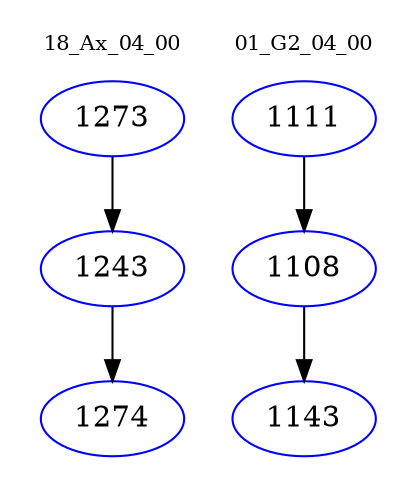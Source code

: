 digraph{
subgraph cluster_0 {
color = white
label = "18_Ax_04_00";
fontsize=10;
T0_1273 [label="1273", color="blue"]
T0_1273 -> T0_1243 [color="black"]
T0_1243 [label="1243", color="blue"]
T0_1243 -> T0_1274 [color="black"]
T0_1274 [label="1274", color="blue"]
}
subgraph cluster_1 {
color = white
label = "01_G2_04_00";
fontsize=10;
T1_1111 [label="1111", color="blue"]
T1_1111 -> T1_1108 [color="black"]
T1_1108 [label="1108", color="blue"]
T1_1108 -> T1_1143 [color="black"]
T1_1143 [label="1143", color="blue"]
}
}
